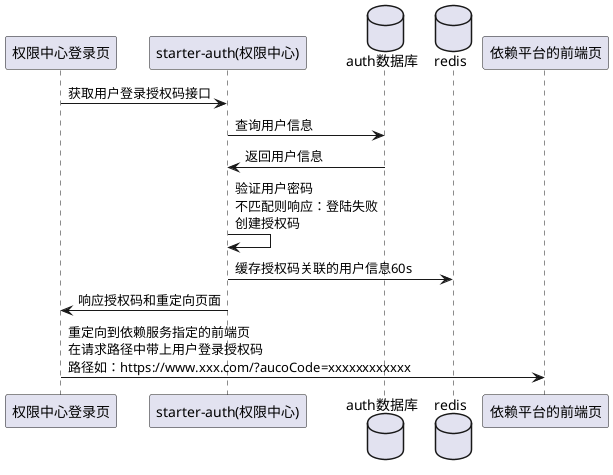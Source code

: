 @startuml

participant "权限中心登录页"
participant "starter-auth(权限中心)"
database "auth数据库"
database "redis"
participant "依赖平台的前端页"

"权限中心登录页" -> "starter-auth(权限中心)" : \
获取用户登录授权码接口

"starter-auth(权限中心)" -> "auth数据库" : \
查询用户信息

"starter-auth(权限中心)" <- "auth数据库" : \
返回用户信息

"starter-auth(权限中心)" -> "starter-auth(权限中心)" : \
验证用户密码\n\
不匹配则响应：登陆失败\n\
创建授权码

"starter-auth(权限中心)" -> "redis" : \
缓存授权码关联的用户信息60s

"权限中心登录页" <- "starter-auth(权限中心)" : \
响应授权码和重定向页面

"权限中心登录页" -> "依赖平台的前端页" : \
重定向到依赖服务指定的前端页\n\
在请求路径中带上用户登录授权码\n\
路径如：https://www.xxx.com/?aucoCode=xxxxxxxxxxxx

@enduml